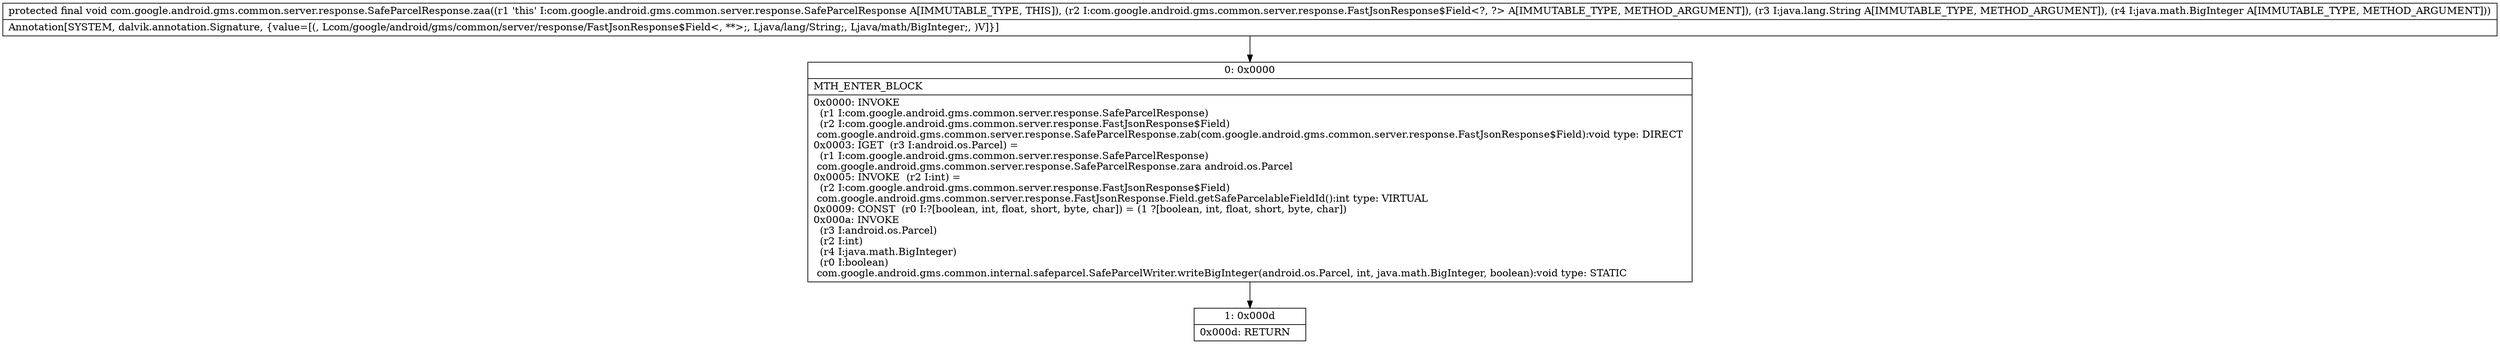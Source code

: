 digraph "CFG forcom.google.android.gms.common.server.response.SafeParcelResponse.zaa(Lcom\/google\/android\/gms\/common\/server\/response\/FastJsonResponse$Field;Ljava\/lang\/String;Ljava\/math\/BigInteger;)V" {
Node_0 [shape=record,label="{0\:\ 0x0000|MTH_ENTER_BLOCK\l|0x0000: INVOKE  \l  (r1 I:com.google.android.gms.common.server.response.SafeParcelResponse)\l  (r2 I:com.google.android.gms.common.server.response.FastJsonResponse$Field)\l com.google.android.gms.common.server.response.SafeParcelResponse.zab(com.google.android.gms.common.server.response.FastJsonResponse$Field):void type: DIRECT \l0x0003: IGET  (r3 I:android.os.Parcel) = \l  (r1 I:com.google.android.gms.common.server.response.SafeParcelResponse)\l com.google.android.gms.common.server.response.SafeParcelResponse.zara android.os.Parcel \l0x0005: INVOKE  (r2 I:int) = \l  (r2 I:com.google.android.gms.common.server.response.FastJsonResponse$Field)\l com.google.android.gms.common.server.response.FastJsonResponse.Field.getSafeParcelableFieldId():int type: VIRTUAL \l0x0009: CONST  (r0 I:?[boolean, int, float, short, byte, char]) = (1 ?[boolean, int, float, short, byte, char]) \l0x000a: INVOKE  \l  (r3 I:android.os.Parcel)\l  (r2 I:int)\l  (r4 I:java.math.BigInteger)\l  (r0 I:boolean)\l com.google.android.gms.common.internal.safeparcel.SafeParcelWriter.writeBigInteger(android.os.Parcel, int, java.math.BigInteger, boolean):void type: STATIC \l}"];
Node_1 [shape=record,label="{1\:\ 0x000d|0x000d: RETURN   \l}"];
MethodNode[shape=record,label="{protected final void com.google.android.gms.common.server.response.SafeParcelResponse.zaa((r1 'this' I:com.google.android.gms.common.server.response.SafeParcelResponse A[IMMUTABLE_TYPE, THIS]), (r2 I:com.google.android.gms.common.server.response.FastJsonResponse$Field\<?, ?\> A[IMMUTABLE_TYPE, METHOD_ARGUMENT]), (r3 I:java.lang.String A[IMMUTABLE_TYPE, METHOD_ARGUMENT]), (r4 I:java.math.BigInteger A[IMMUTABLE_TYPE, METHOD_ARGUMENT]))  | Annotation[SYSTEM, dalvik.annotation.Signature, \{value=[(, Lcom\/google\/android\/gms\/common\/server\/response\/FastJsonResponse$Field\<, **\>;, Ljava\/lang\/String;, Ljava\/math\/BigInteger;, )V]\}]\l}"];
MethodNode -> Node_0;
Node_0 -> Node_1;
}


